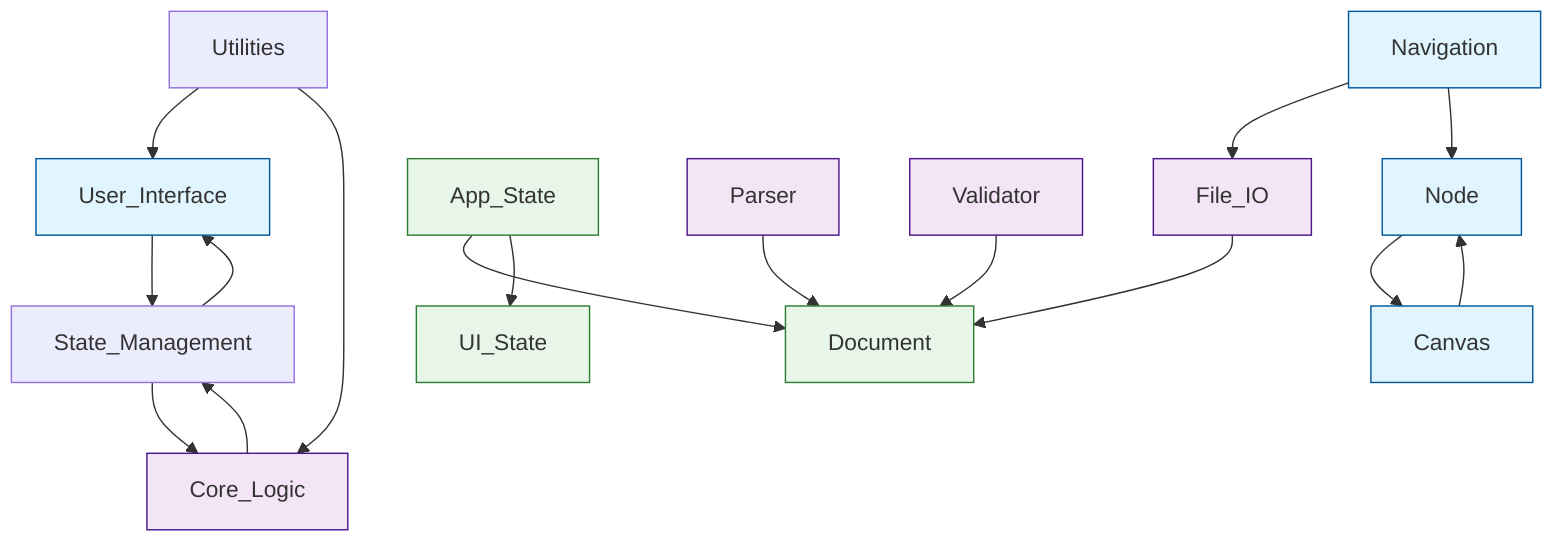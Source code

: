 graph TD
    %% Main Components
    UI[User_Interface]
    State[State_Management]
    Core[Core_Logic]
    Utils[Utilities]
    
    %% UI Components
    Nav[Navigation]
    Canvas[Canvas]
    Node[Node]
    
    %% State Components
    AppState[App_State]
    DocState[Document]
    UIState[UI_State]
    
    %% Core Components
    Parser[Parser]
    Validator[Validator]
    FileIO[File_IO]
    
    %% Connections
    UI --> State
    State --> UI
    State --> Core
    Core --> State
    Utils --> UI
    Utils --> Core
    
    Nav --> FileIO
    Nav --> Node
    Canvas --> Node
    Node --> Canvas
    
    AppState --> DocState
    AppState --> UIState
    
    Parser --> DocState
    Validator --> DocState
    FileIO --> DocState
    
    %% Styling
    classDef ui fill:#e1f5fe,stroke:#01579b
    classDef state fill:#e8f5e9,stroke:#2e7d32
    classDef core fill:#f3e5f5,stroke:#4a148c
    
    class UI,Nav,Canvas,Node ui
    class AppState,DocState,UIState state
    class Core,Parser,Validator,FileIO core